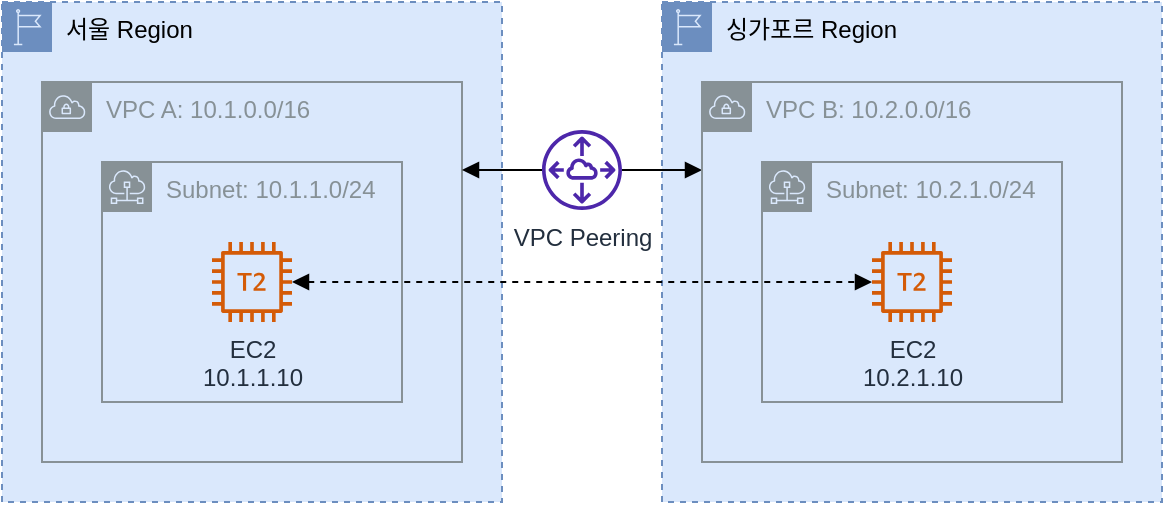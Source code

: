<mxfile version="20.6.2" type="device"><diagram id="CCawWvSKzmbMXBjjz8de" name="페이지-1"><mxGraphModel dx="1106" dy="892" grid="1" gridSize="10" guides="1" tooltips="1" connect="1" arrows="1" fold="1" page="1" pageScale="1" pageWidth="827" pageHeight="1169" math="0" shadow="0"><root><mxCell id="0"/><mxCell id="1" parent="0"/><mxCell id="0syzdbD5Fuj3X5D2yrkx-1" value="싱가포르 Region" style="points=[[0,0],[0.25,0],[0.5,0],[0.75,0],[1,0],[1,0.25],[1,0.5],[1,0.75],[1,1],[0.75,1],[0.5,1],[0.25,1],[0,1],[0,0.75],[0,0.5],[0,0.25]];outlineConnect=0;html=1;whiteSpace=wrap;fontSize=12;fontStyle=0;container=1;pointerEvents=0;collapsible=0;recursiveResize=0;shape=mxgraph.aws4.group;grIcon=mxgraph.aws4.group_region;strokeColor=#6c8ebf;fillColor=#dae8fc;verticalAlign=top;align=left;spacingLeft=30;dashed=1;" vertex="1" parent="1"><mxGeometry x="470" y="100" width="250" height="250" as="geometry"/></mxCell><mxCell id="0syzdbD5Fuj3X5D2yrkx-2" value="서울 Region" style="points=[[0,0],[0.25,0],[0.5,0],[0.75,0],[1,0],[1,0.25],[1,0.5],[1,0.75],[1,1],[0.75,1],[0.5,1],[0.25,1],[0,1],[0,0.75],[0,0.5],[0,0.25]];outlineConnect=0;html=1;whiteSpace=wrap;fontSize=12;fontStyle=0;container=1;pointerEvents=0;collapsible=0;recursiveResize=0;shape=mxgraph.aws4.group;grIcon=mxgraph.aws4.group_region;strokeColor=#6c8ebf;fillColor=#dae8fc;verticalAlign=top;align=left;spacingLeft=30;dashed=1;" vertex="1" parent="1"><mxGeometry x="140" y="100" width="250" height="250" as="geometry"/></mxCell><mxCell id="0syzdbD5Fuj3X5D2yrkx-3" value="VPC A: 10.1.0.0/16" style="sketch=0;outlineConnect=0;gradientColor=none;html=1;whiteSpace=wrap;fontSize=12;fontStyle=0;shape=mxgraph.aws4.group;grIcon=mxgraph.aws4.group_vpc;strokeColor=#879196;fillColor=none;verticalAlign=top;align=left;spacingLeft=30;fontColor=#879196;dashed=0;" vertex="1" parent="0syzdbD5Fuj3X5D2yrkx-2"><mxGeometry x="20" y="40" width="210" height="190" as="geometry"/></mxCell><mxCell id="0syzdbD5Fuj3X5D2yrkx-4" value="Subnet: 10.1.1.0/24" style="sketch=0;outlineConnect=0;gradientColor=none;html=1;whiteSpace=wrap;fontSize=12;fontStyle=0;shape=mxgraph.aws4.group;grIcon=mxgraph.aws4.group_subnet;strokeColor=#879196;fillColor=none;verticalAlign=top;align=left;spacingLeft=30;fontColor=#879196;dashed=0;" vertex="1" parent="0syzdbD5Fuj3X5D2yrkx-2"><mxGeometry x="50" y="80" width="150" height="120" as="geometry"/></mxCell><mxCell id="0syzdbD5Fuj3X5D2yrkx-5" style="edgeStyle=orthogonalEdgeStyle;rounded=0;orthogonalLoop=1;jettySize=auto;html=1;endArrow=block;endFill=1;startArrow=block;startFill=1;dashed=1;" edge="1" parent="0syzdbD5Fuj3X5D2yrkx-2" source="0syzdbD5Fuj3X5D2yrkx-6" target="0syzdbD5Fuj3X5D2yrkx-12"><mxGeometry relative="1" as="geometry"/></mxCell><mxCell id="0syzdbD5Fuj3X5D2yrkx-6" value="EC2&lt;br&gt;10.1.1.10" style="sketch=0;outlineConnect=0;fontColor=#232F3E;gradientColor=none;fillColor=#D45B07;strokeColor=none;dashed=0;verticalLabelPosition=bottom;verticalAlign=top;align=center;html=1;fontSize=12;fontStyle=0;aspect=fixed;pointerEvents=1;shape=mxgraph.aws4.t2_instance;" vertex="1" parent="0syzdbD5Fuj3X5D2yrkx-2"><mxGeometry x="105" y="120" width="40" height="40" as="geometry"/></mxCell><mxCell id="0syzdbD5Fuj3X5D2yrkx-7" style="edgeStyle=orthogonalEdgeStyle;rounded=0;orthogonalLoop=1;jettySize=auto;html=1;endArrow=block;endFill=1;" edge="1" parent="0syzdbD5Fuj3X5D2yrkx-2" source="0syzdbD5Fuj3X5D2yrkx-9" target="0syzdbD5Fuj3X5D2yrkx-3"><mxGeometry relative="1" as="geometry"><Array as="points"><mxPoint x="240" y="84"/><mxPoint x="240" y="84"/></Array></mxGeometry></mxCell><mxCell id="0syzdbD5Fuj3X5D2yrkx-8" style="edgeStyle=orthogonalEdgeStyle;rounded=0;orthogonalLoop=1;jettySize=auto;html=1;endArrow=block;endFill=1;" edge="1" parent="0syzdbD5Fuj3X5D2yrkx-2" source="0syzdbD5Fuj3X5D2yrkx-9" target="0syzdbD5Fuj3X5D2yrkx-10"><mxGeometry relative="1" as="geometry"><Array as="points"><mxPoint x="360" y="84"/><mxPoint x="360" y="84"/></Array></mxGeometry></mxCell><mxCell id="0syzdbD5Fuj3X5D2yrkx-9" value="VPC Peering" style="sketch=0;outlineConnect=0;fontColor=#232F3E;gradientColor=none;fillColor=#4D27AA;strokeColor=none;dashed=0;verticalLabelPosition=bottom;verticalAlign=top;align=center;html=1;fontSize=12;fontStyle=0;aspect=fixed;pointerEvents=1;shape=mxgraph.aws4.peering;" vertex="1" parent="0syzdbD5Fuj3X5D2yrkx-2"><mxGeometry x="270" y="64" width="40" height="40" as="geometry"/></mxCell><mxCell id="0syzdbD5Fuj3X5D2yrkx-10" value="VPC B: 10.2.0.0/16" style="sketch=0;outlineConnect=0;gradientColor=none;html=1;whiteSpace=wrap;fontSize=12;fontStyle=0;shape=mxgraph.aws4.group;grIcon=mxgraph.aws4.group_vpc;strokeColor=#879196;fillColor=none;verticalAlign=top;align=left;spacingLeft=30;fontColor=#879196;dashed=0;" vertex="1" parent="0syzdbD5Fuj3X5D2yrkx-2"><mxGeometry x="350" y="40" width="210" height="190" as="geometry"/></mxCell><mxCell id="0syzdbD5Fuj3X5D2yrkx-11" value="Subnet: 10.2.1.0/24" style="sketch=0;outlineConnect=0;gradientColor=none;html=1;whiteSpace=wrap;fontSize=12;fontStyle=0;shape=mxgraph.aws4.group;grIcon=mxgraph.aws4.group_subnet;strokeColor=#879196;fillColor=none;verticalAlign=top;align=left;spacingLeft=30;fontColor=#879196;dashed=0;" vertex="1" parent="0syzdbD5Fuj3X5D2yrkx-2"><mxGeometry x="380" y="80" width="150" height="120" as="geometry"/></mxCell><mxCell id="0syzdbD5Fuj3X5D2yrkx-12" value="EC2&lt;br&gt;10.2.1.10" style="sketch=0;outlineConnect=0;fontColor=#232F3E;gradientColor=none;fillColor=#D45B07;strokeColor=none;dashed=0;verticalLabelPosition=bottom;verticalAlign=top;align=center;html=1;fontSize=12;fontStyle=0;aspect=fixed;pointerEvents=1;shape=mxgraph.aws4.t2_instance;" vertex="1" parent="0syzdbD5Fuj3X5D2yrkx-2"><mxGeometry x="435" y="120" width="40" height="40" as="geometry"/></mxCell></root></mxGraphModel></diagram></mxfile>